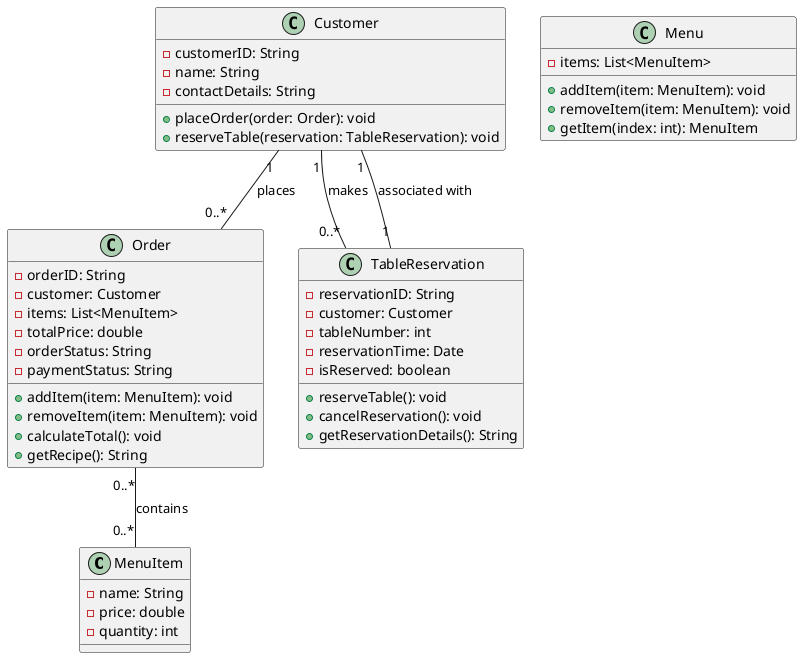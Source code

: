 @startuml

class MenuItem {
  -name: String
  -price: double
  -quantity: int
}

class Customer {
  -customerID: String
  -name: String
  -contactDetails: String
  +placeOrder(order: Order): void
  +reserveTable(reservation: TableReservation): void
}

class Menu {
  -items: List<MenuItem>
  +addItem(item: MenuItem): void
  +removeItem(item: MenuItem): void
  +getItem(index: int): MenuItem
}

class Order {
  -orderID: String
  -customer: Customer
  -items: List<MenuItem>
  -totalPrice: double
  -orderStatus: String
  -paymentStatus: String
  +addItem(item: MenuItem): void
  +removeItem(item: MenuItem): void
  +calculateTotal(): void
  +getRecipe(): String
}

class TableReservation {
  -reservationID: String
  -customer: Customer
  -tableNumber: int
  -reservationTime: Date
  -isReserved: boolean
  +reserveTable(): void
  +cancelReservation(): void
  +getReservationDetails(): String
}

Customer "1" -- "0..*" Order: places
Customer "1" -- "0..*" TableReservation: makes
Order "0..*" -- "0..*" MenuItem: contains
TableReservation "1" -- "1" Customer: associated with

@enduml